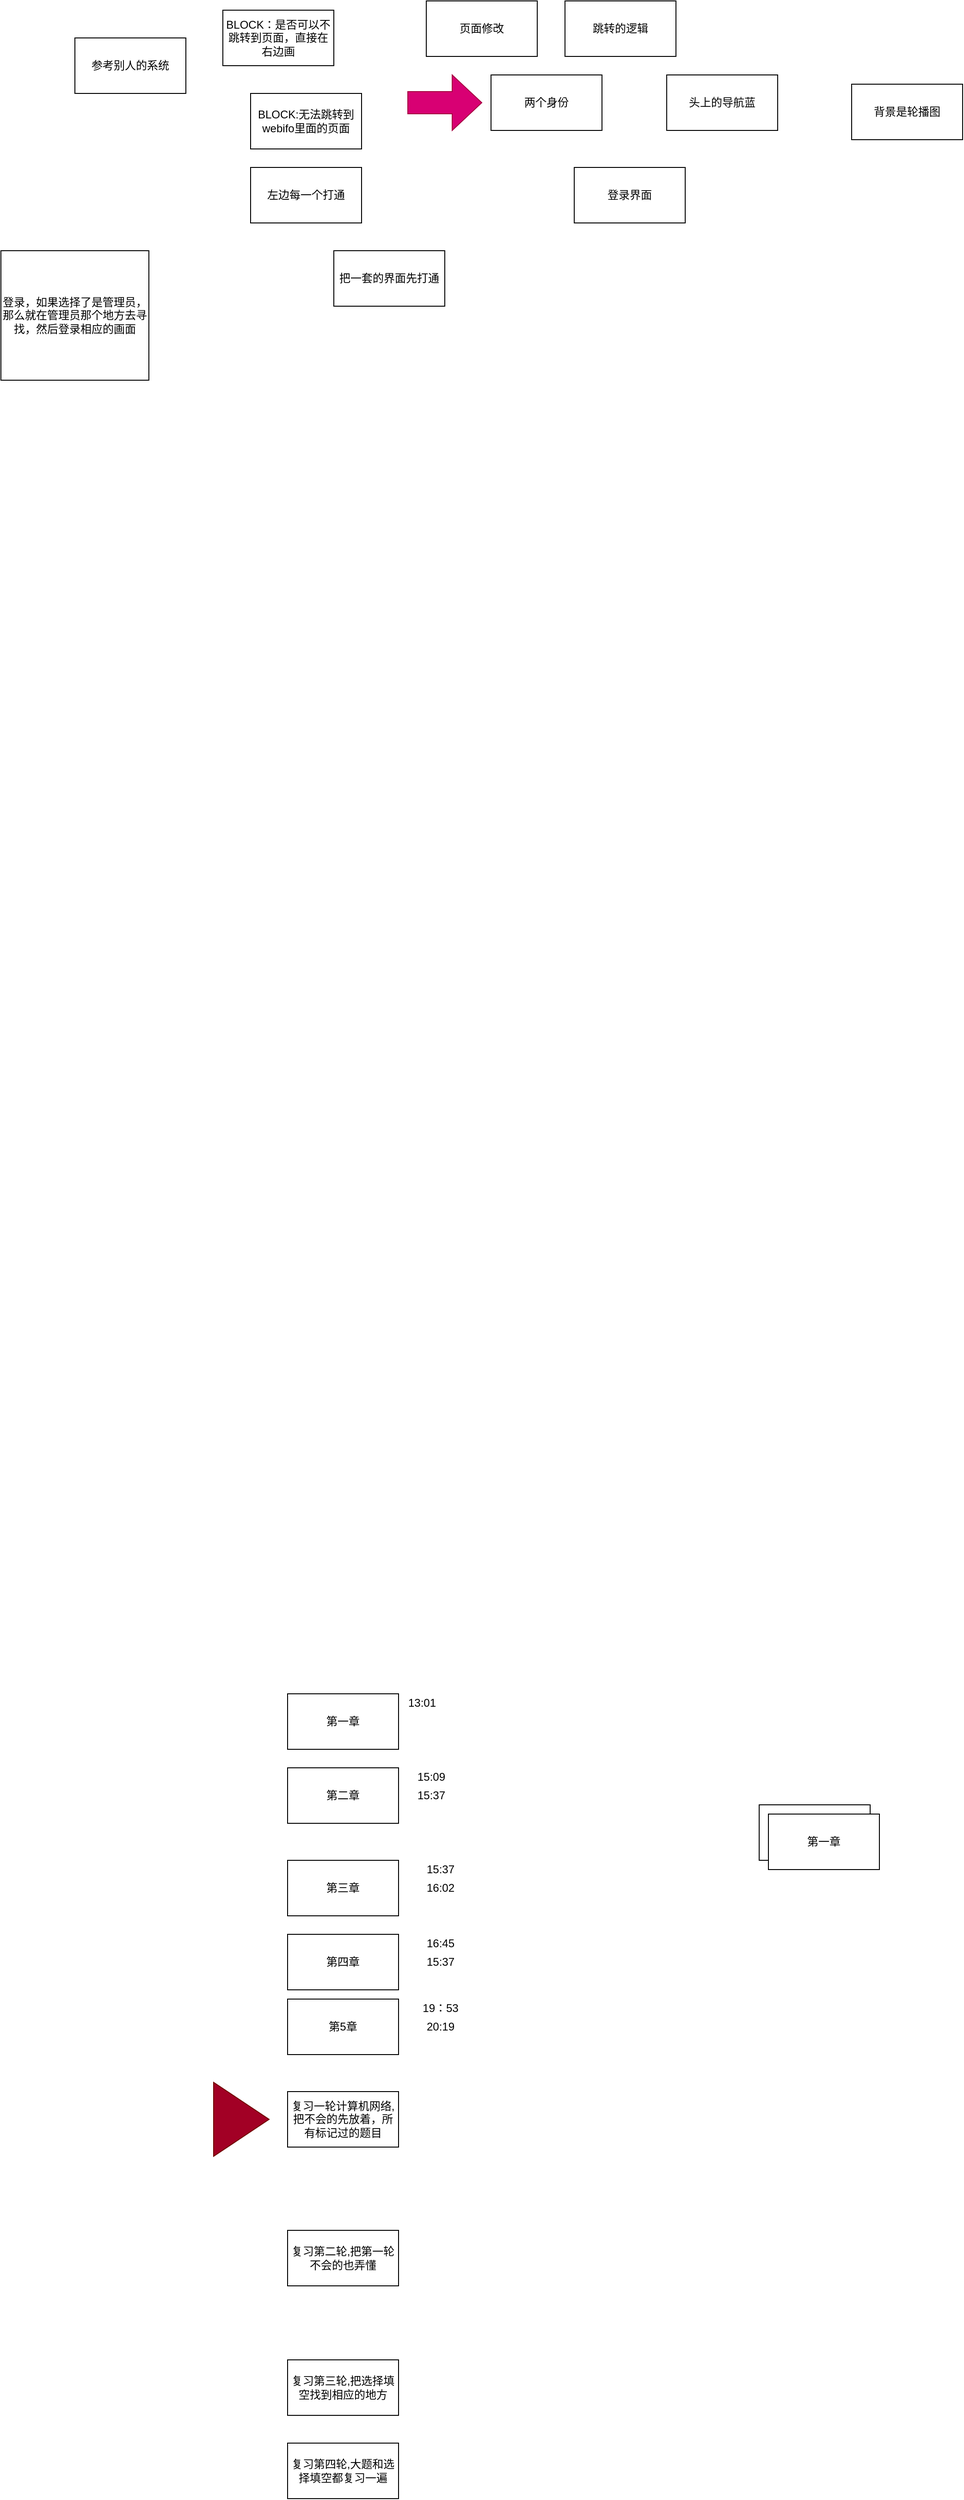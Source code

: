 <mxfile>
    <diagram id="Lkra5sjvyhQqC_2qbyV4" name="第 1 页">
        <mxGraphModel dx="883" dy="613" grid="1" gridSize="10" guides="1" tooltips="1" connect="1" arrows="1" fold="1" page="1" pageScale="1" pageWidth="1200" pageHeight="1920" background="#FFFFFF" math="0" shadow="0">
            <root>
                <mxCell id="0"/>
                <mxCell id="1" parent="0"/>
                <mxCell id="34" value="把一套的界面先打通" style="whiteSpace=wrap;html=1;" parent="1" vertex="1">
                    <mxGeometry x="460" y="380" width="120" height="60" as="geometry"/>
                </mxCell>
                <mxCell id="35" value="参考别人的系统" style="whiteSpace=wrap;html=1;" parent="1" vertex="1">
                    <mxGeometry x="180" y="150" width="120" height="60" as="geometry"/>
                </mxCell>
                <mxCell id="38" value="左边每一个打通" style="whiteSpace=wrap;html=1;" parent="1" vertex="1">
                    <mxGeometry x="370" y="290" width="120" height="60" as="geometry"/>
                </mxCell>
                <mxCell id="39" value="登录界面" style="whiteSpace=wrap;html=1;" parent="1" vertex="1">
                    <mxGeometry x="720" y="290" width="120" height="60" as="geometry"/>
                </mxCell>
                <mxCell id="41" value="BLOCK：是否可以不跳转到页面，直接在右边画" style="whiteSpace=wrap;html=1;" parent="1" vertex="1">
                    <mxGeometry x="340" y="120" width="120" height="60" as="geometry"/>
                </mxCell>
                <mxCell id="42" value="" style="shape=singleArrow;whiteSpace=wrap;html=1;arrowWidth=0.4;arrowSize=0.4;fillColor=#d80073;strokeColor=#A50040;fontColor=#ffffff;" parent="1" vertex="1">
                    <mxGeometry x="540" y="190" width="80" height="60" as="geometry"/>
                </mxCell>
                <mxCell id="43" value="BLOCK:无法跳转到webifo里面的页面" style="whiteSpace=wrap;html=1;" parent="1" vertex="1">
                    <mxGeometry x="370" y="210" width="120" height="60" as="geometry"/>
                </mxCell>
                <mxCell id="46" value="登录，如果选择了是管理员，那么就在管理员那个地方去寻找，然后登录相应的画面" style="whiteSpace=wrap;html=1;" parent="1" vertex="1">
                    <mxGeometry x="100" y="380" width="160" height="140" as="geometry"/>
                </mxCell>
                <mxCell id="47" value="两个身份" style="whiteSpace=wrap;html=1;" parent="1" vertex="1">
                    <mxGeometry x="630" y="190" width="120" height="60" as="geometry"/>
                </mxCell>
                <mxCell id="49" value="头上的导航蓝" style="whiteSpace=wrap;html=1;" parent="1" vertex="1">
                    <mxGeometry x="820" y="190" width="120" height="60" as="geometry"/>
                </mxCell>
                <mxCell id="50" value="背景是轮播图" style="whiteSpace=wrap;html=1;" parent="1" vertex="1">
                    <mxGeometry x="1020" y="200" width="120" height="60" as="geometry"/>
                </mxCell>
                <mxCell id="51" value="页面修改" style="whiteSpace=wrap;html=1;" parent="1" vertex="1">
                    <mxGeometry x="560" y="110" width="120" height="60" as="geometry"/>
                </mxCell>
                <mxCell id="52" value="跳转的逻辑" style="whiteSpace=wrap;html=1;" parent="1" vertex="1">
                    <mxGeometry x="710" y="110" width="120" height="60" as="geometry"/>
                </mxCell>
                <mxCell id="53" value="复习一轮计算机网络,把不会的先放着，所有标记过的题目" style="whiteSpace=wrap;html=1;" parent="1" vertex="1">
                    <mxGeometry x="410" y="2370" width="120" height="60" as="geometry"/>
                </mxCell>
                <mxCell id="54" value="第一章" style="whiteSpace=wrap;html=1;" parent="1" vertex="1">
                    <mxGeometry x="410" y="1940" width="120" height="60" as="geometry"/>
                </mxCell>
                <mxCell id="55" value="第二章" style="whiteSpace=wrap;html=1;" parent="1" vertex="1">
                    <mxGeometry x="410" y="2020" width="120" height="60" as="geometry"/>
                </mxCell>
                <mxCell id="56" value="第一章" style="whiteSpace=wrap;html=1;" parent="1" vertex="1">
                    <mxGeometry x="920" y="2060" width="120" height="60" as="geometry"/>
                </mxCell>
                <mxCell id="57" value="第一章" style="whiteSpace=wrap;html=1;" parent="1" vertex="1">
                    <mxGeometry x="930" y="2070" width="120" height="60" as="geometry"/>
                </mxCell>
                <mxCell id="58" value="第三章" style="whiteSpace=wrap;html=1;" parent="1" vertex="1">
                    <mxGeometry x="410" y="2120" width="120" height="60" as="geometry"/>
                </mxCell>
                <mxCell id="59" value="" style="triangle;whiteSpace=wrap;html=1;fillColor=#a20025;strokeColor=#6F0000;fontColor=#ffffff;" parent="1" vertex="1">
                    <mxGeometry x="330" y="2360" width="60" height="80" as="geometry"/>
                </mxCell>
                <mxCell id="60" value="&lt;font color=&quot;#000000&quot;&gt;13:01&lt;/font&gt;" style="text;html=1;align=center;verticalAlign=middle;resizable=0;points=[];autosize=1;strokeColor=none;" parent="1" vertex="1">
                    <mxGeometry x="530" y="1940" width="50" height="20" as="geometry"/>
                </mxCell>
                <mxCell id="62" value="&lt;font color=&quot;#000000&quot;&gt;15:09&lt;/font&gt;" style="text;html=1;align=center;verticalAlign=middle;resizable=0;points=[];autosize=1;strokeColor=none;" parent="1" vertex="1">
                    <mxGeometry x="540" y="2020" width="50" height="20" as="geometry"/>
                </mxCell>
                <mxCell id="63" value="&lt;font color=&quot;#000000&quot;&gt;15:37&lt;/font&gt;" style="text;html=1;align=center;verticalAlign=middle;resizable=0;points=[];autosize=1;strokeColor=none;" parent="1" vertex="1">
                    <mxGeometry x="540" y="2040" width="50" height="20" as="geometry"/>
                </mxCell>
                <mxCell id="64" value="&lt;font color=&quot;#000000&quot;&gt;15:37&lt;/font&gt;" style="text;html=1;align=center;verticalAlign=middle;resizable=0;points=[];autosize=1;strokeColor=none;" parent="1" vertex="1">
                    <mxGeometry x="550" y="2120" width="50" height="20" as="geometry"/>
                </mxCell>
                <mxCell id="65" value="&lt;font color=&quot;#000000&quot;&gt;16:02&lt;/font&gt;" style="text;html=1;align=center;verticalAlign=middle;resizable=0;points=[];autosize=1;strokeColor=none;" parent="1" vertex="1">
                    <mxGeometry x="550" y="2140" width="50" height="20" as="geometry"/>
                </mxCell>
                <mxCell id="66" value="第四章" style="whiteSpace=wrap;html=1;" parent="1" vertex="1">
                    <mxGeometry x="410" y="2200" width="120" height="60" as="geometry"/>
                </mxCell>
                <mxCell id="67" value="&lt;font color=&quot;#000000&quot;&gt;16:45&lt;/font&gt;" style="text;html=1;align=center;verticalAlign=middle;resizable=0;points=[];autosize=1;strokeColor=none;" parent="1" vertex="1">
                    <mxGeometry x="550" y="2200" width="50" height="20" as="geometry"/>
                </mxCell>
                <mxCell id="68" value="&lt;font color=&quot;#000000&quot;&gt;15:37&lt;/font&gt;" style="text;html=1;align=center;verticalAlign=middle;resizable=0;points=[];autosize=1;strokeColor=none;" parent="1" vertex="1">
                    <mxGeometry x="550" y="2220" width="50" height="20" as="geometry"/>
                </mxCell>
                <mxCell id="69" value="第5章" style="whiteSpace=wrap;html=1;" parent="1" vertex="1">
                    <mxGeometry x="410" y="2270" width="120" height="60" as="geometry"/>
                </mxCell>
                <mxCell id="72" value="&lt;font color=&quot;#000000&quot;&gt;19：53&lt;/font&gt;" style="text;html=1;align=center;verticalAlign=middle;resizable=0;points=[];autosize=1;strokeColor=none;" parent="1" vertex="1">
                    <mxGeometry x="550" y="2270" width="50" height="20" as="geometry"/>
                </mxCell>
                <mxCell id="73" value="&lt;font color=&quot;#000000&quot;&gt;20:19&lt;/font&gt;" style="text;html=1;align=center;verticalAlign=middle;resizable=0;points=[];autosize=1;strokeColor=none;" parent="1" vertex="1">
                    <mxGeometry x="550" y="2290" width="50" height="20" as="geometry"/>
                </mxCell>
                <mxCell id="74" value="复习第二轮,把第一轮不会的也弄懂" style="whiteSpace=wrap;html=1;" vertex="1" parent="1">
                    <mxGeometry x="410" y="2520" width="120" height="60" as="geometry"/>
                </mxCell>
                <mxCell id="75" value="复习第三轮,把选择填空找到相应的地方" style="whiteSpace=wrap;html=1;" vertex="1" parent="1">
                    <mxGeometry x="410" y="2660" width="120" height="60" as="geometry"/>
                </mxCell>
                <mxCell id="76" value="复习第四轮,大题和选择填空都复习一遍" style="whiteSpace=wrap;html=1;" vertex="1" parent="1">
                    <mxGeometry x="410" y="2750" width="120" height="60" as="geometry"/>
                </mxCell>
            </root>
        </mxGraphModel>
    </diagram>
</mxfile>